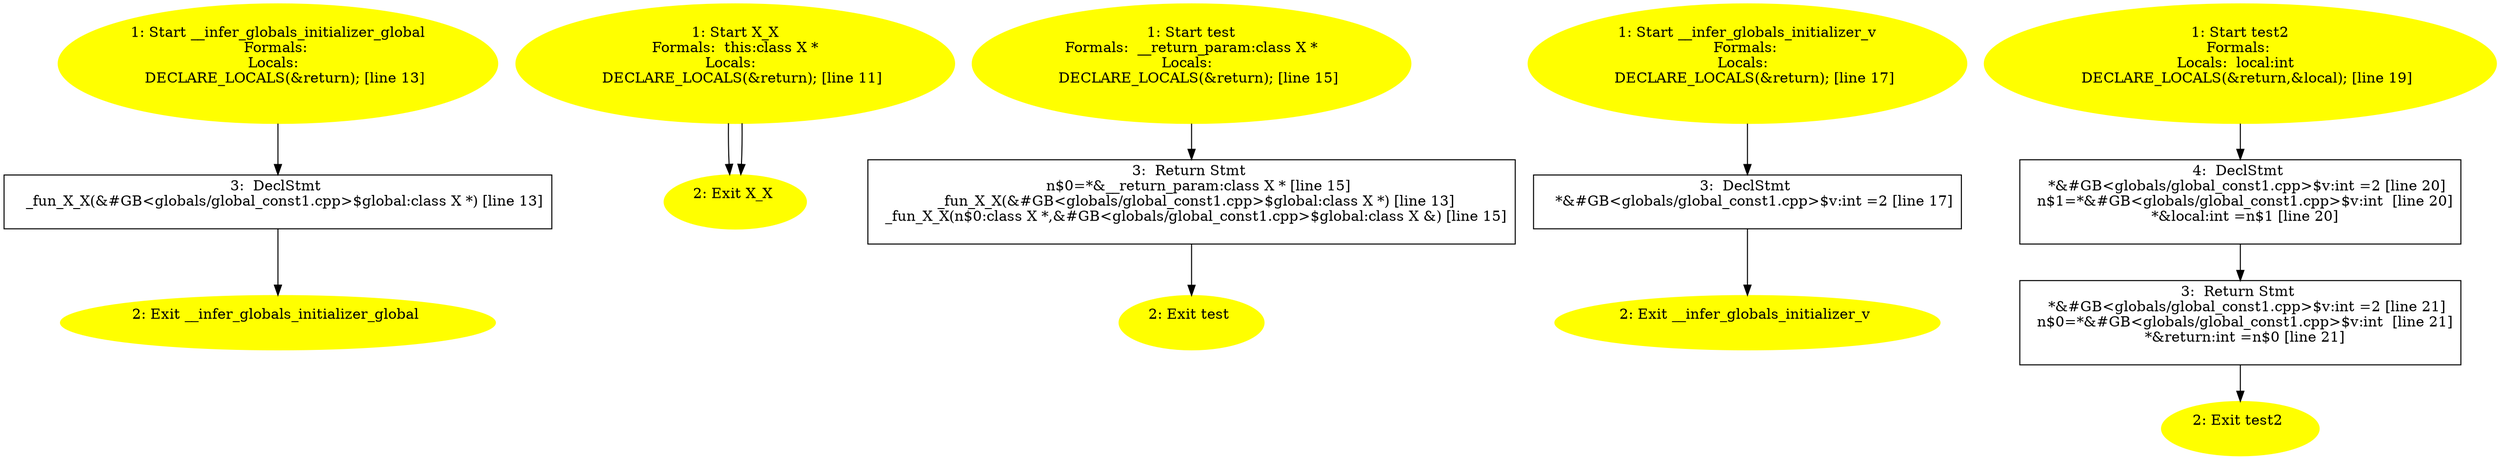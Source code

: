 /* @generated */
digraph iCFG {
"__infer_globals_initializer_global3" [label="3:  DeclStmt \n   _fun_X_X(&#GB<globals/global_const1.cpp>$global:class X *) [line 13]\n " shape="box"]
	

	 "__infer_globals_initializer_global3" -> "__infer_globals_initializer_global2" ;
"__infer_globals_initializer_global2" [label="2: Exit __infer_globals_initializer_global \n  " color=yellow style=filled]
	

"__infer_globals_initializer_global1" [label="1: Start __infer_globals_initializer_global\nFormals: \nLocals:  \n   DECLARE_LOCALS(&return); [line 13]\n " color=yellow style=filled]
	

	 "__infer_globals_initializer_global1" -> "__infer_globals_initializer_global3" ;
"X_X2" [label="2: Exit X_X \n  " color=yellow style=filled]
	

"X_X1" [label="1: Start X_X\nFormals:  this:class X * __param_0:class X &\nLocals:  \n   DECLARE_LOCALS(&return); [line 10]\n " color=yellow style=filled]
	

	 "X_X1" -> "X_X2" ;
"test3" [label="3:  Return Stmt \n   n$0=*&__return_param:class X * [line 15]\n  _fun_X_X(&#GB<globals/global_const1.cpp>$global:class X *) [line 13]\n  _fun_X_X(n$0:class X *,&#GB<globals/global_const1.cpp>$global:class X &) [line 15]\n " shape="box"]
	

	 "test3" -> "test2" ;
"test2" [label="2: Exit test \n  " color=yellow style=filled]
	

"test1" [label="1: Start test\nFormals:  __return_param:class X *\nLocals:  \n   DECLARE_LOCALS(&return); [line 15]\n " color=yellow style=filled]
	

	 "test1" -> "test3" ;
"X_X2" [label="2: Exit X_X \n  " color=yellow style=filled]
	

"X_X1" [label="1: Start X_X\nFormals:  this:class X *\nLocals:  \n   DECLARE_LOCALS(&return); [line 11]\n " color=yellow style=filled]
	

	 "X_X1" -> "X_X2" ;
"__infer_globals_initializer_v3" [label="3:  DeclStmt \n   *&#GB<globals/global_const1.cpp>$v:int =2 [line 17]\n " shape="box"]
	

	 "__infer_globals_initializer_v3" -> "__infer_globals_initializer_v2" ;
"__infer_globals_initializer_v2" [label="2: Exit __infer_globals_initializer_v \n  " color=yellow style=filled]
	

"__infer_globals_initializer_v1" [label="1: Start __infer_globals_initializer_v\nFormals: \nLocals:  \n   DECLARE_LOCALS(&return); [line 17]\n " color=yellow style=filled]
	

	 "__infer_globals_initializer_v1" -> "__infer_globals_initializer_v3" ;
"test24" [label="4:  DeclStmt \n   *&#GB<globals/global_const1.cpp>$v:int =2 [line 20]\n  n$1=*&#GB<globals/global_const1.cpp>$v:int  [line 20]\n  *&local:int =n$1 [line 20]\n " shape="box"]
	

	 "test24" -> "test23" ;
"test23" [label="3:  Return Stmt \n   *&#GB<globals/global_const1.cpp>$v:int =2 [line 21]\n  n$0=*&#GB<globals/global_const1.cpp>$v:int  [line 21]\n  *&return:int =n$0 [line 21]\n " shape="box"]
	

	 "test23" -> "test22" ;
"test22" [label="2: Exit test2 \n  " color=yellow style=filled]
	

"test21" [label="1: Start test2\nFormals: \nLocals:  local:int  \n   DECLARE_LOCALS(&return,&local); [line 19]\n " color=yellow style=filled]
	

	 "test21" -> "test24" ;
}
